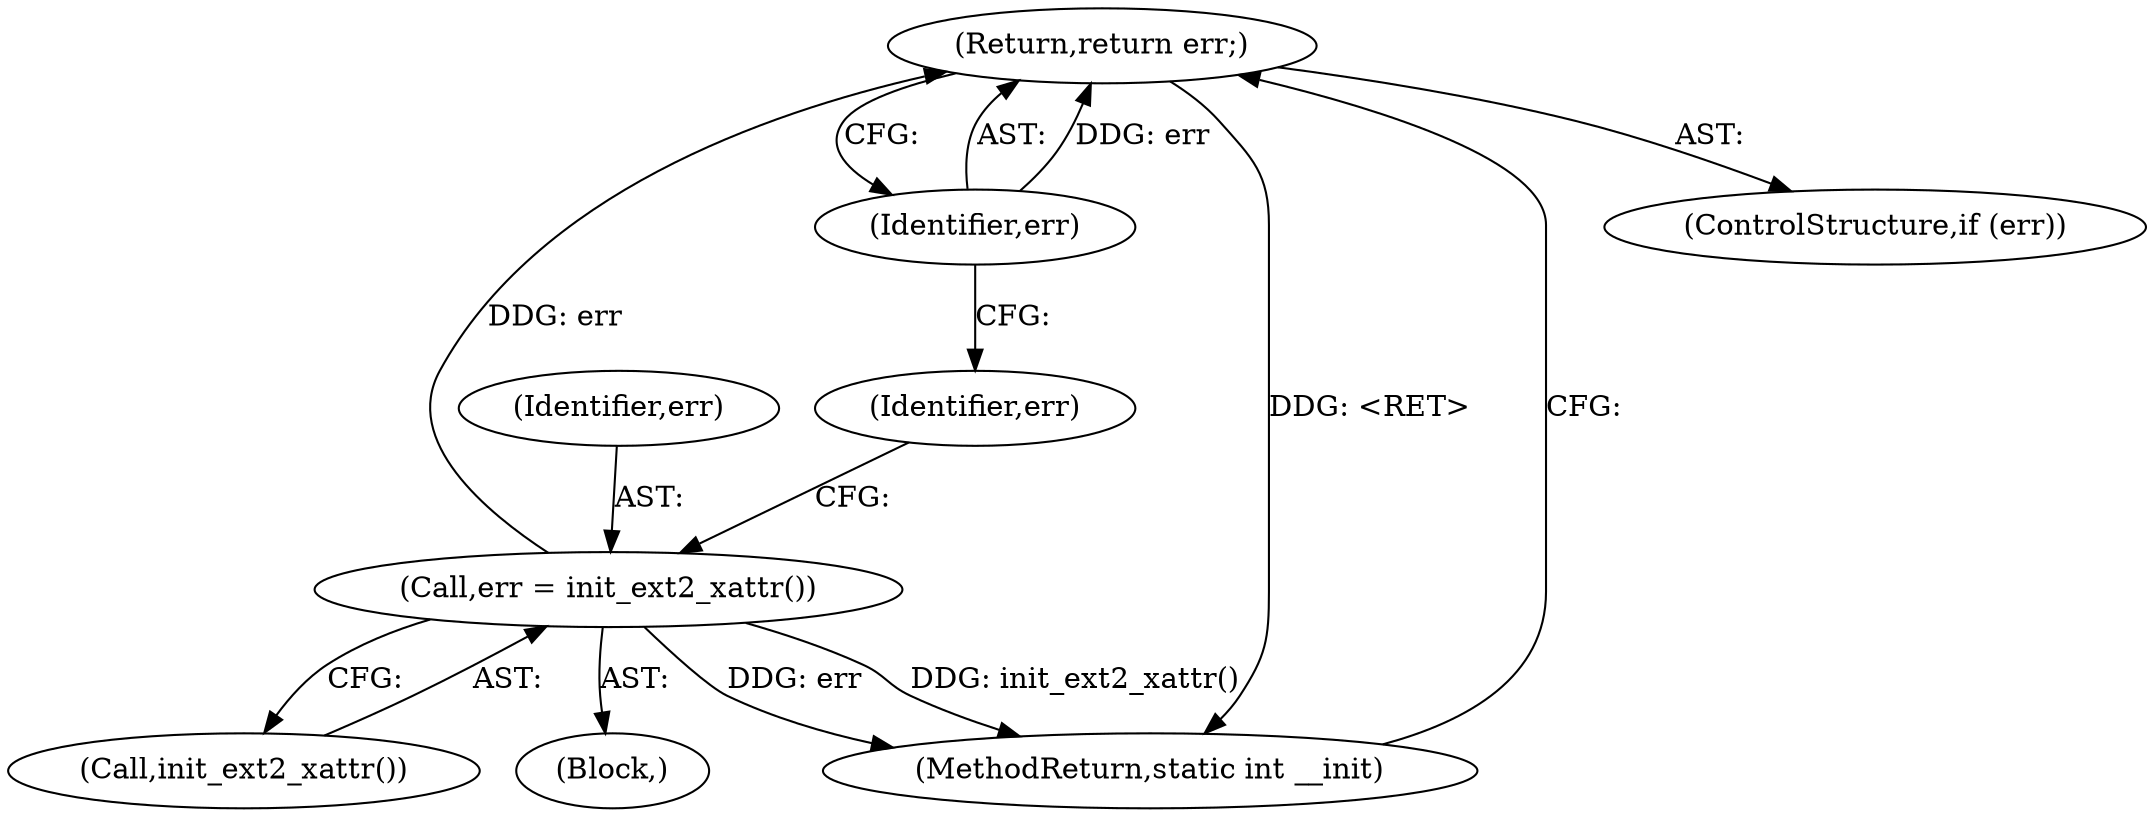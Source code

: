 digraph "1_linux_be0726d33cb8f411945884664924bed3cb8c70ee_2@del" {
"1000109" [label="(Return,return err;)"];
"1000110" [label="(Identifier,err)"];
"1000104" [label="(Call,err = init_ext2_xattr())"];
"1000104" [label="(Call,err = init_ext2_xattr())"];
"1000107" [label="(ControlStructure,if (err))"];
"1000106" [label="(Call,init_ext2_xattr())"];
"1000110" [label="(Identifier,err)"];
"1000102" [label="(Block,)"];
"1000109" [label="(Return,return err;)"];
"1000133" [label="(MethodReturn,static int __init)"];
"1000105" [label="(Identifier,err)"];
"1000108" [label="(Identifier,err)"];
"1000109" -> "1000107"  [label="AST: "];
"1000109" -> "1000110"  [label="CFG: "];
"1000110" -> "1000109"  [label="AST: "];
"1000133" -> "1000109"  [label="CFG: "];
"1000109" -> "1000133"  [label="DDG: <RET>"];
"1000110" -> "1000109"  [label="DDG: err"];
"1000104" -> "1000109"  [label="DDG: err"];
"1000110" -> "1000108"  [label="CFG: "];
"1000104" -> "1000102"  [label="AST: "];
"1000104" -> "1000106"  [label="CFG: "];
"1000105" -> "1000104"  [label="AST: "];
"1000106" -> "1000104"  [label="AST: "];
"1000108" -> "1000104"  [label="CFG: "];
"1000104" -> "1000133"  [label="DDG: err"];
"1000104" -> "1000133"  [label="DDG: init_ext2_xattr()"];
}
